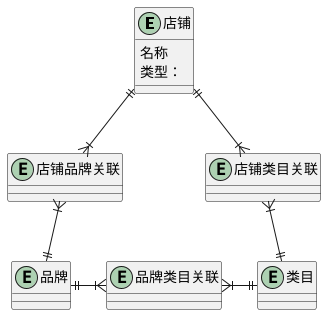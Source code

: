 @startuml 店铺UML

entity 店铺 {
    名称
    ' 旗舰店、专卖店、专营店、自营店
    类型：
}
entity 品牌 {

}
entity 店铺品牌关联 {

}
entity 类目 {

}
entity 店铺类目关联 {

}
entity 品牌类目关联 {

}

店铺 ||--|{ 店铺品牌关联
店铺品牌关联 }|--|| 品牌
店铺 ||--|{ 店铺类目关联
店铺类目关联 }|--|| 类目
品牌 ||-|{ 品牌类目关联
品牌类目关联 }|-|| 类目

@enduml